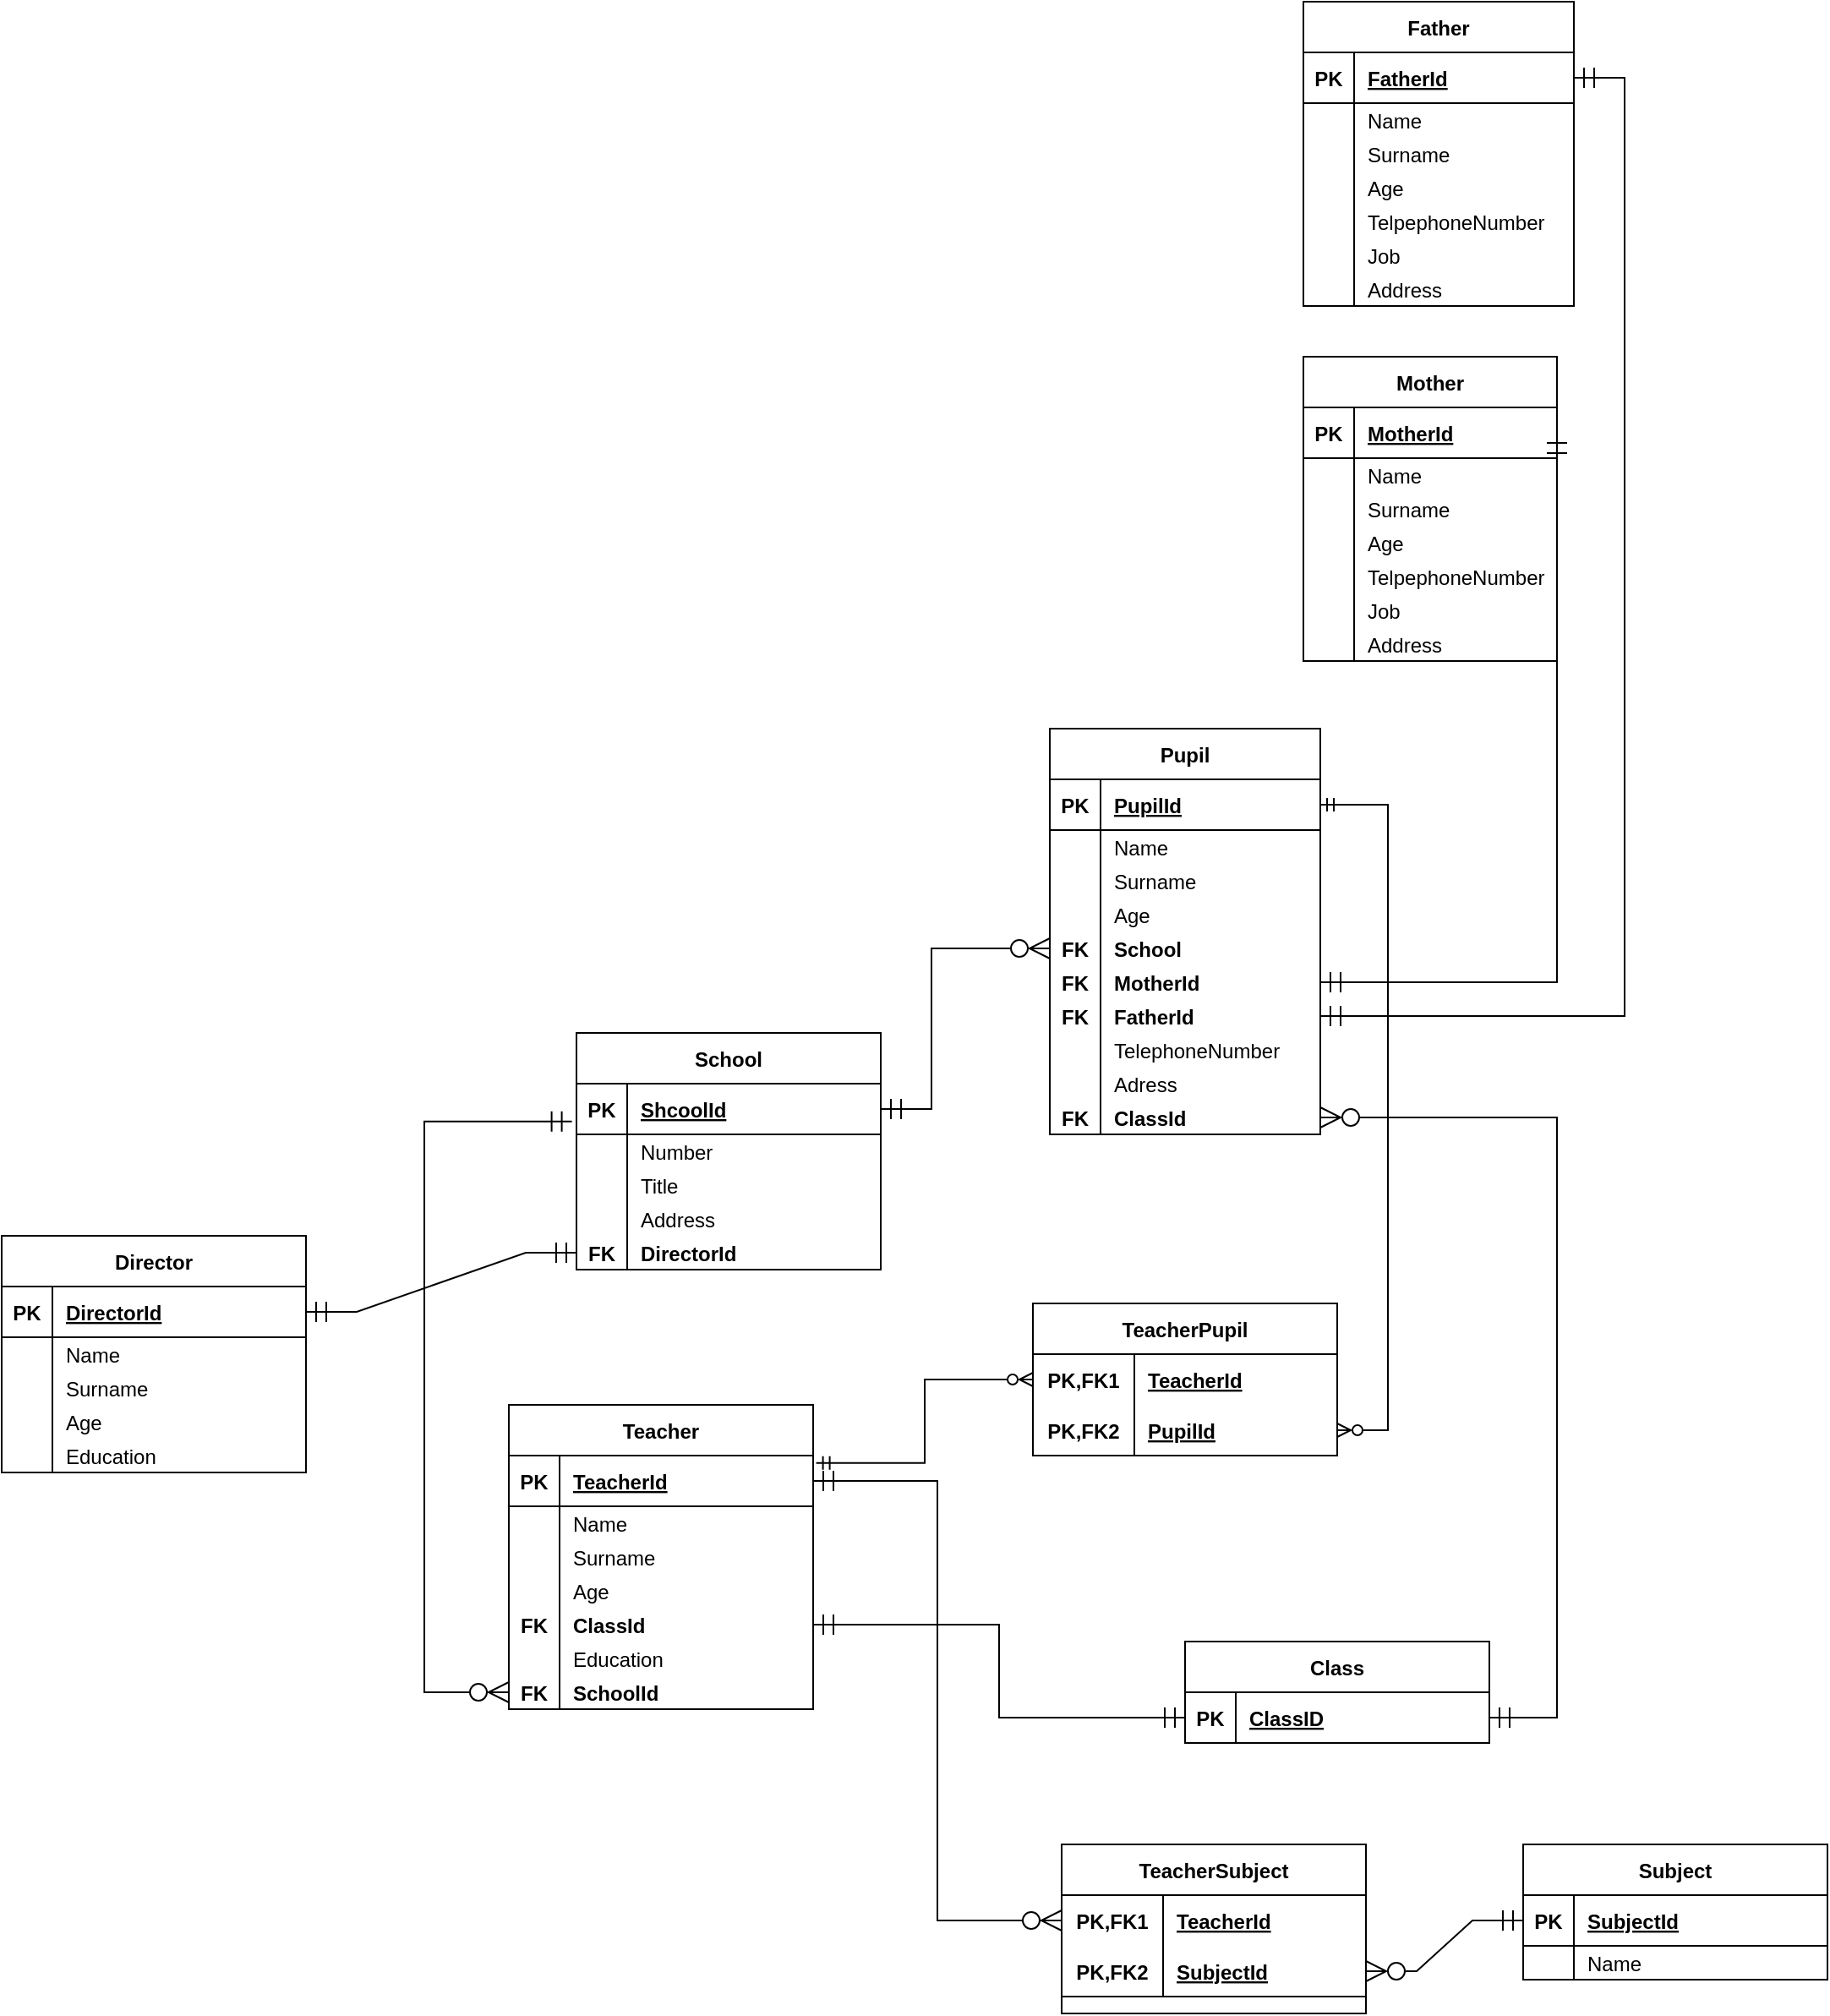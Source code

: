 <mxfile version="20.5.3" type="device"><diagram id="j9S_mNFwmxXdRaaOElaZ" name="Страница 1"><mxGraphModel dx="782" dy="1597" grid="1" gridSize="10" guides="1" tooltips="1" connect="1" arrows="1" fold="1" page="1" pageScale="1" pageWidth="827" pageHeight="1169" math="0" shadow="0"><root><mxCell id="0"/><mxCell id="1" parent="0"/><mxCell id="KvvVTcwk5BcUgirl2KTP-1" value="School" style="shape=table;startSize=30;container=1;collapsible=1;childLayout=tableLayout;fixedRows=1;rowLines=0;fontStyle=1;align=center;resizeLast=1;" parent="1" vertex="1"><mxGeometry x="360" y="160" width="180" height="140" as="geometry"><mxRectangle x="290" y="90" width="70" height="30" as="alternateBounds"/></mxGeometry></mxCell><mxCell id="KvvVTcwk5BcUgirl2KTP-2" value="" style="shape=tableRow;horizontal=0;startSize=0;swimlaneHead=0;swimlaneBody=0;fillColor=none;collapsible=0;dropTarget=0;points=[[0,0.5],[1,0.5]];portConstraint=eastwest;top=0;left=0;right=0;bottom=1;" parent="KvvVTcwk5BcUgirl2KTP-1" vertex="1"><mxGeometry y="30" width="180" height="30" as="geometry"/></mxCell><mxCell id="KvvVTcwk5BcUgirl2KTP-3" value="PK" style="shape=partialRectangle;connectable=0;fillColor=none;top=0;left=0;bottom=0;right=0;fontStyle=1;overflow=hidden;" parent="KvvVTcwk5BcUgirl2KTP-2" vertex="1"><mxGeometry width="30" height="30" as="geometry"><mxRectangle width="30" height="30" as="alternateBounds"/></mxGeometry></mxCell><mxCell id="KvvVTcwk5BcUgirl2KTP-4" value="ShcoolId" style="shape=partialRectangle;connectable=0;fillColor=none;top=0;left=0;bottom=0;right=0;align=left;spacingLeft=6;fontStyle=5;overflow=hidden;" parent="KvvVTcwk5BcUgirl2KTP-2" vertex="1"><mxGeometry x="30" width="150" height="30" as="geometry"><mxRectangle width="150" height="30" as="alternateBounds"/></mxGeometry></mxCell><mxCell id="KvvVTcwk5BcUgirl2KTP-5" value="" style="shape=tableRow;horizontal=0;startSize=0;swimlaneHead=0;swimlaneBody=0;fillColor=none;collapsible=0;dropTarget=0;points=[[0,0.5],[1,0.5]];portConstraint=eastwest;top=0;left=0;right=0;bottom=0;" parent="KvvVTcwk5BcUgirl2KTP-1" vertex="1"><mxGeometry y="60" width="180" height="20" as="geometry"/></mxCell><mxCell id="KvvVTcwk5BcUgirl2KTP-6" value="" style="shape=partialRectangle;connectable=0;fillColor=none;top=0;left=0;bottom=0;right=0;editable=1;overflow=hidden;" parent="KvvVTcwk5BcUgirl2KTP-5" vertex="1"><mxGeometry width="30" height="20" as="geometry"><mxRectangle width="30" height="20" as="alternateBounds"/></mxGeometry></mxCell><mxCell id="KvvVTcwk5BcUgirl2KTP-7" value="Number" style="shape=partialRectangle;connectable=0;fillColor=none;top=0;left=0;bottom=0;right=0;align=left;spacingLeft=6;overflow=hidden;" parent="KvvVTcwk5BcUgirl2KTP-5" vertex="1"><mxGeometry x="30" width="150" height="20" as="geometry"><mxRectangle width="150" height="20" as="alternateBounds"/></mxGeometry></mxCell><mxCell id="KvvVTcwk5BcUgirl2KTP-11" value="" style="shape=tableRow;horizontal=0;startSize=0;swimlaneHead=0;swimlaneBody=0;fillColor=none;collapsible=0;dropTarget=0;points=[[0,0.5],[1,0.5]];portConstraint=eastwest;top=0;left=0;right=0;bottom=0;" parent="KvvVTcwk5BcUgirl2KTP-1" vertex="1"><mxGeometry y="80" width="180" height="20" as="geometry"/></mxCell><mxCell id="KvvVTcwk5BcUgirl2KTP-12" value="" style="shape=partialRectangle;connectable=0;fillColor=none;top=0;left=0;bottom=0;right=0;editable=1;overflow=hidden;" parent="KvvVTcwk5BcUgirl2KTP-11" vertex="1"><mxGeometry width="30" height="20" as="geometry"><mxRectangle width="30" height="20" as="alternateBounds"/></mxGeometry></mxCell><mxCell id="KvvVTcwk5BcUgirl2KTP-13" value="Title" style="shape=partialRectangle;connectable=0;fillColor=none;top=0;left=0;bottom=0;right=0;align=left;spacingLeft=6;overflow=hidden;" parent="KvvVTcwk5BcUgirl2KTP-11" vertex="1"><mxGeometry x="30" width="150" height="20" as="geometry"><mxRectangle width="150" height="20" as="alternateBounds"/></mxGeometry></mxCell><mxCell id="KvvVTcwk5BcUgirl2KTP-375" value="" style="shape=tableRow;horizontal=0;startSize=0;swimlaneHead=0;swimlaneBody=0;fillColor=none;collapsible=0;dropTarget=0;points=[[0,0.5],[1,0.5]];portConstraint=eastwest;top=0;left=0;right=0;bottom=0;" parent="KvvVTcwk5BcUgirl2KTP-1" vertex="1"><mxGeometry y="100" width="180" height="20" as="geometry"/></mxCell><mxCell id="KvvVTcwk5BcUgirl2KTP-376" value="" style="shape=partialRectangle;connectable=0;fillColor=none;top=0;left=0;bottom=0;right=0;editable=1;overflow=hidden;" parent="KvvVTcwk5BcUgirl2KTP-375" vertex="1"><mxGeometry width="30" height="20" as="geometry"><mxRectangle width="30" height="20" as="alternateBounds"/></mxGeometry></mxCell><mxCell id="KvvVTcwk5BcUgirl2KTP-377" value="Address" style="shape=partialRectangle;connectable=0;fillColor=none;top=0;left=0;bottom=0;right=0;align=left;spacingLeft=6;overflow=hidden;" parent="KvvVTcwk5BcUgirl2KTP-375" vertex="1"><mxGeometry x="30" width="150" height="20" as="geometry"><mxRectangle width="150" height="20" as="alternateBounds"/></mxGeometry></mxCell><mxCell id="MP78VQ9GJaXOwIYSSAuu-1" value="" style="shape=tableRow;horizontal=0;startSize=0;swimlaneHead=0;swimlaneBody=0;fillColor=none;collapsible=0;dropTarget=0;points=[[0,0.5],[1,0.5]];portConstraint=eastwest;top=0;left=0;right=0;bottom=0;" vertex="1" parent="KvvVTcwk5BcUgirl2KTP-1"><mxGeometry y="120" width="180" height="20" as="geometry"/></mxCell><mxCell id="MP78VQ9GJaXOwIYSSAuu-2" value="FK" style="shape=partialRectangle;connectable=0;fillColor=none;top=0;left=0;bottom=0;right=0;editable=1;overflow=hidden;fontStyle=1" vertex="1" parent="MP78VQ9GJaXOwIYSSAuu-1"><mxGeometry width="30" height="20" as="geometry"><mxRectangle width="30" height="20" as="alternateBounds"/></mxGeometry></mxCell><mxCell id="MP78VQ9GJaXOwIYSSAuu-3" value="DirectorId" style="shape=partialRectangle;connectable=0;fillColor=none;top=0;left=0;bottom=0;right=0;align=left;spacingLeft=6;overflow=hidden;fontStyle=1" vertex="1" parent="MP78VQ9GJaXOwIYSSAuu-1"><mxGeometry x="30" width="150" height="20" as="geometry"><mxRectangle width="150" height="20" as="alternateBounds"/></mxGeometry></mxCell><mxCell id="KvvVTcwk5BcUgirl2KTP-42" value="Pupil" style="shape=table;startSize=30;container=1;collapsible=1;childLayout=tableLayout;fixedRows=1;rowLines=0;fontStyle=1;align=center;resizeLast=1;" parent="1" vertex="1"><mxGeometry x="640" y="-20" width="160" height="240" as="geometry"/></mxCell><mxCell id="KvvVTcwk5BcUgirl2KTP-43" value="" style="shape=tableRow;horizontal=0;startSize=0;swimlaneHead=0;swimlaneBody=0;fillColor=none;collapsible=0;dropTarget=0;points=[[0,0.5],[1,0.5]];portConstraint=eastwest;top=0;left=0;right=0;bottom=1;" parent="KvvVTcwk5BcUgirl2KTP-42" vertex="1"><mxGeometry y="30" width="160" height="30" as="geometry"/></mxCell><mxCell id="KvvVTcwk5BcUgirl2KTP-44" value="PK" style="shape=partialRectangle;connectable=0;fillColor=none;top=0;left=0;bottom=0;right=0;fontStyle=1;overflow=hidden;" parent="KvvVTcwk5BcUgirl2KTP-43" vertex="1"><mxGeometry width="30" height="30" as="geometry"><mxRectangle width="30" height="30" as="alternateBounds"/></mxGeometry></mxCell><mxCell id="KvvVTcwk5BcUgirl2KTP-45" value="PupilId" style="shape=partialRectangle;connectable=0;fillColor=none;top=0;left=0;bottom=0;right=0;align=left;spacingLeft=6;fontStyle=5;overflow=hidden;" parent="KvvVTcwk5BcUgirl2KTP-43" vertex="1"><mxGeometry x="30" width="130" height="30" as="geometry"><mxRectangle width="130" height="30" as="alternateBounds"/></mxGeometry></mxCell><mxCell id="KvvVTcwk5BcUgirl2KTP-46" value="" style="shape=tableRow;horizontal=0;startSize=0;swimlaneHead=0;swimlaneBody=0;fillColor=none;collapsible=0;dropTarget=0;points=[[0,0.5],[1,0.5]];portConstraint=eastwest;top=0;left=0;right=0;bottom=0;" parent="KvvVTcwk5BcUgirl2KTP-42" vertex="1"><mxGeometry y="60" width="160" height="20" as="geometry"/></mxCell><mxCell id="KvvVTcwk5BcUgirl2KTP-47" value="" style="shape=partialRectangle;connectable=0;fillColor=none;top=0;left=0;bottom=0;right=0;editable=1;overflow=hidden;" parent="KvvVTcwk5BcUgirl2KTP-46" vertex="1"><mxGeometry width="30" height="20" as="geometry"><mxRectangle width="30" height="20" as="alternateBounds"/></mxGeometry></mxCell><mxCell id="KvvVTcwk5BcUgirl2KTP-48" value="Name" style="shape=partialRectangle;connectable=0;fillColor=none;top=0;left=0;bottom=0;right=0;align=left;spacingLeft=6;overflow=hidden;" parent="KvvVTcwk5BcUgirl2KTP-46" vertex="1"><mxGeometry x="30" width="130" height="20" as="geometry"><mxRectangle width="130" height="20" as="alternateBounds"/></mxGeometry></mxCell><mxCell id="KvvVTcwk5BcUgirl2KTP-49" value="" style="shape=tableRow;horizontal=0;startSize=0;swimlaneHead=0;swimlaneBody=0;fillColor=none;collapsible=0;dropTarget=0;points=[[0,0.5],[1,0.5]];portConstraint=eastwest;top=0;left=0;right=0;bottom=0;" parent="KvvVTcwk5BcUgirl2KTP-42" vertex="1"><mxGeometry y="80" width="160" height="20" as="geometry"/></mxCell><mxCell id="KvvVTcwk5BcUgirl2KTP-50" value="" style="shape=partialRectangle;connectable=0;fillColor=none;top=0;left=0;bottom=0;right=0;editable=1;overflow=hidden;" parent="KvvVTcwk5BcUgirl2KTP-49" vertex="1"><mxGeometry width="30" height="20" as="geometry"><mxRectangle width="30" height="20" as="alternateBounds"/></mxGeometry></mxCell><mxCell id="KvvVTcwk5BcUgirl2KTP-51" value="Surname" style="shape=partialRectangle;connectable=0;fillColor=none;top=0;left=0;bottom=0;right=0;align=left;spacingLeft=6;overflow=hidden;" parent="KvvVTcwk5BcUgirl2KTP-49" vertex="1"><mxGeometry x="30" width="130" height="20" as="geometry"><mxRectangle width="130" height="20" as="alternateBounds"/></mxGeometry></mxCell><mxCell id="KvvVTcwk5BcUgirl2KTP-52" value="" style="shape=tableRow;horizontal=0;startSize=0;swimlaneHead=0;swimlaneBody=0;fillColor=none;collapsible=0;dropTarget=0;points=[[0,0.5],[1,0.5]];portConstraint=eastwest;top=0;left=0;right=0;bottom=0;" parent="KvvVTcwk5BcUgirl2KTP-42" vertex="1"><mxGeometry y="100" width="160" height="20" as="geometry"/></mxCell><mxCell id="KvvVTcwk5BcUgirl2KTP-53" value="" style="shape=partialRectangle;connectable=0;fillColor=none;top=0;left=0;bottom=0;right=0;editable=1;overflow=hidden;" parent="KvvVTcwk5BcUgirl2KTP-52" vertex="1"><mxGeometry width="30" height="20" as="geometry"><mxRectangle width="30" height="20" as="alternateBounds"/></mxGeometry></mxCell><mxCell id="KvvVTcwk5BcUgirl2KTP-54" value="Age" style="shape=partialRectangle;connectable=0;fillColor=none;top=0;left=0;bottom=0;right=0;align=left;spacingLeft=6;overflow=hidden;" parent="KvvVTcwk5BcUgirl2KTP-52" vertex="1"><mxGeometry x="30" width="130" height="20" as="geometry"><mxRectangle width="130" height="20" as="alternateBounds"/></mxGeometry></mxCell><mxCell id="KvvVTcwk5BcUgirl2KTP-85" value="" style="shape=tableRow;horizontal=0;startSize=0;swimlaneHead=0;swimlaneBody=0;fillColor=none;collapsible=0;dropTarget=0;points=[[0,0.5],[1,0.5]];portConstraint=eastwest;top=0;left=0;right=0;bottom=0;" parent="KvvVTcwk5BcUgirl2KTP-42" vertex="1"><mxGeometry y="120" width="160" height="20" as="geometry"/></mxCell><mxCell id="KvvVTcwk5BcUgirl2KTP-86" value="FK" style="shape=partialRectangle;connectable=0;fillColor=none;top=0;left=0;bottom=0;right=0;editable=1;overflow=hidden;fontStyle=1" parent="KvvVTcwk5BcUgirl2KTP-85" vertex="1"><mxGeometry width="30" height="20" as="geometry"><mxRectangle width="30" height="20" as="alternateBounds"/></mxGeometry></mxCell><mxCell id="KvvVTcwk5BcUgirl2KTP-87" value="School" style="shape=partialRectangle;connectable=0;fillColor=none;top=0;left=0;bottom=0;right=0;align=left;spacingLeft=6;overflow=hidden;fontStyle=1" parent="KvvVTcwk5BcUgirl2KTP-85" vertex="1"><mxGeometry x="30" width="130" height="20" as="geometry"><mxRectangle width="130" height="20" as="alternateBounds"/></mxGeometry></mxCell><mxCell id="KvvVTcwk5BcUgirl2KTP-73" value="" style="shape=tableRow;horizontal=0;startSize=0;swimlaneHead=0;swimlaneBody=0;fillColor=none;collapsible=0;dropTarget=0;points=[[0,0.5],[1,0.5]];portConstraint=eastwest;top=0;left=0;right=0;bottom=0;" parent="KvvVTcwk5BcUgirl2KTP-42" vertex="1"><mxGeometry y="140" width="160" height="20" as="geometry"/></mxCell><mxCell id="KvvVTcwk5BcUgirl2KTP-74" value="FK" style="shape=partialRectangle;connectable=0;fillColor=none;top=0;left=0;bottom=0;right=0;editable=1;overflow=hidden;fontStyle=1" parent="KvvVTcwk5BcUgirl2KTP-73" vertex="1"><mxGeometry width="30" height="20" as="geometry"><mxRectangle width="30" height="20" as="alternateBounds"/></mxGeometry></mxCell><mxCell id="KvvVTcwk5BcUgirl2KTP-75" value="MotherId" style="shape=partialRectangle;connectable=0;fillColor=none;top=0;left=0;bottom=0;right=0;align=left;spacingLeft=6;overflow=hidden;fontStyle=1" parent="KvvVTcwk5BcUgirl2KTP-73" vertex="1"><mxGeometry x="30" width="130" height="20" as="geometry"><mxRectangle width="130" height="20" as="alternateBounds"/></mxGeometry></mxCell><mxCell id="KvvVTcwk5BcUgirl2KTP-76" value="" style="shape=tableRow;horizontal=0;startSize=0;swimlaneHead=0;swimlaneBody=0;fillColor=none;collapsible=0;dropTarget=0;points=[[0,0.5],[1,0.5]];portConstraint=eastwest;top=0;left=0;right=0;bottom=0;" parent="KvvVTcwk5BcUgirl2KTP-42" vertex="1"><mxGeometry y="160" width="160" height="20" as="geometry"/></mxCell><mxCell id="KvvVTcwk5BcUgirl2KTP-77" value="FK" style="shape=partialRectangle;connectable=0;fillColor=none;top=0;left=0;bottom=0;right=0;editable=1;overflow=hidden;fontStyle=1" parent="KvvVTcwk5BcUgirl2KTP-76" vertex="1"><mxGeometry width="30" height="20" as="geometry"><mxRectangle width="30" height="20" as="alternateBounds"/></mxGeometry></mxCell><mxCell id="KvvVTcwk5BcUgirl2KTP-78" value="FatherId" style="shape=partialRectangle;connectable=0;fillColor=none;top=0;left=0;bottom=0;right=0;align=left;spacingLeft=6;overflow=hidden;fontStyle=1" parent="KvvVTcwk5BcUgirl2KTP-76" vertex="1"><mxGeometry x="30" width="130" height="20" as="geometry"><mxRectangle width="130" height="20" as="alternateBounds"/></mxGeometry></mxCell><mxCell id="KvvVTcwk5BcUgirl2KTP-113" value="" style="shape=tableRow;horizontal=0;startSize=0;swimlaneHead=0;swimlaneBody=0;fillColor=none;collapsible=0;dropTarget=0;points=[[0,0.5],[1,0.5]];portConstraint=eastwest;top=0;left=0;right=0;bottom=0;" parent="KvvVTcwk5BcUgirl2KTP-42" vertex="1"><mxGeometry y="180" width="160" height="20" as="geometry"/></mxCell><mxCell id="KvvVTcwk5BcUgirl2KTP-114" value="" style="shape=partialRectangle;connectable=0;fillColor=none;top=0;left=0;bottom=0;right=0;editable=1;overflow=hidden;" parent="KvvVTcwk5BcUgirl2KTP-113" vertex="1"><mxGeometry width="30" height="20" as="geometry"><mxRectangle width="30" height="20" as="alternateBounds"/></mxGeometry></mxCell><mxCell id="KvvVTcwk5BcUgirl2KTP-115" value="TelephoneNumber" style="shape=partialRectangle;connectable=0;fillColor=none;top=0;left=0;bottom=0;right=0;align=left;spacingLeft=6;overflow=hidden;" parent="KvvVTcwk5BcUgirl2KTP-113" vertex="1"><mxGeometry x="30" width="130" height="20" as="geometry"><mxRectangle width="130" height="20" as="alternateBounds"/></mxGeometry></mxCell><mxCell id="KvvVTcwk5BcUgirl2KTP-116" value="" style="shape=tableRow;horizontal=0;startSize=0;swimlaneHead=0;swimlaneBody=0;fillColor=none;collapsible=0;dropTarget=0;points=[[0,0.5],[1,0.5]];portConstraint=eastwest;top=0;left=0;right=0;bottom=0;" parent="KvvVTcwk5BcUgirl2KTP-42" vertex="1"><mxGeometry y="200" width="160" height="20" as="geometry"/></mxCell><mxCell id="KvvVTcwk5BcUgirl2KTP-117" value="" style="shape=partialRectangle;connectable=0;fillColor=none;top=0;left=0;bottom=0;right=0;editable=1;overflow=hidden;" parent="KvvVTcwk5BcUgirl2KTP-116" vertex="1"><mxGeometry width="30" height="20" as="geometry"><mxRectangle width="30" height="20" as="alternateBounds"/></mxGeometry></mxCell><mxCell id="KvvVTcwk5BcUgirl2KTP-118" value="Adress" style="shape=partialRectangle;connectable=0;fillColor=none;top=0;left=0;bottom=0;right=0;align=left;spacingLeft=6;overflow=hidden;" parent="KvvVTcwk5BcUgirl2KTP-116" vertex="1"><mxGeometry x="30" width="130" height="20" as="geometry"><mxRectangle width="130" height="20" as="alternateBounds"/></mxGeometry></mxCell><mxCell id="sUqDfzzzRvUMabGocG88-1" value="" style="shape=tableRow;horizontal=0;startSize=0;swimlaneHead=0;swimlaneBody=0;fillColor=none;collapsible=0;dropTarget=0;points=[[0,0.5],[1,0.5]];portConstraint=eastwest;top=0;left=0;right=0;bottom=0;" parent="KvvVTcwk5BcUgirl2KTP-42" vertex="1"><mxGeometry y="220" width="160" height="20" as="geometry"/></mxCell><mxCell id="sUqDfzzzRvUMabGocG88-2" value="FK" style="shape=partialRectangle;connectable=0;fillColor=none;top=0;left=0;bottom=0;right=0;editable=1;overflow=hidden;fontStyle=1" parent="sUqDfzzzRvUMabGocG88-1" vertex="1"><mxGeometry width="30" height="20" as="geometry"><mxRectangle width="30" height="20" as="alternateBounds"/></mxGeometry></mxCell><mxCell id="sUqDfzzzRvUMabGocG88-3" value="ClassId" style="shape=partialRectangle;connectable=0;fillColor=none;top=0;left=0;bottom=0;right=0;align=left;spacingLeft=6;overflow=hidden;fontStyle=1" parent="sUqDfzzzRvUMabGocG88-1" vertex="1"><mxGeometry x="30" width="130" height="20" as="geometry"><mxRectangle width="130" height="20" as="alternateBounds"/></mxGeometry></mxCell><mxCell id="KvvVTcwk5BcUgirl2KTP-88" value="Mother" style="shape=table;startSize=30;container=1;collapsible=1;childLayout=tableLayout;fixedRows=1;rowLines=0;fontStyle=1;align=center;resizeLast=1;" parent="1" vertex="1"><mxGeometry x="790" y="-240" width="150" height="180" as="geometry"/></mxCell><mxCell id="KvvVTcwk5BcUgirl2KTP-89" value="" style="shape=tableRow;horizontal=0;startSize=0;swimlaneHead=0;swimlaneBody=0;fillColor=none;collapsible=0;dropTarget=0;points=[[0,0.5],[1,0.5]];portConstraint=eastwest;top=0;left=0;right=0;bottom=1;" parent="KvvVTcwk5BcUgirl2KTP-88" vertex="1"><mxGeometry y="30" width="150" height="30" as="geometry"/></mxCell><mxCell id="KvvVTcwk5BcUgirl2KTP-90" value="PK" style="shape=partialRectangle;connectable=0;fillColor=none;top=0;left=0;bottom=0;right=0;fontStyle=1;overflow=hidden;" parent="KvvVTcwk5BcUgirl2KTP-89" vertex="1"><mxGeometry width="30" height="30" as="geometry"><mxRectangle width="30" height="30" as="alternateBounds"/></mxGeometry></mxCell><mxCell id="KvvVTcwk5BcUgirl2KTP-91" value="MotherId" style="shape=partialRectangle;connectable=0;fillColor=none;top=0;left=0;bottom=0;right=0;align=left;spacingLeft=6;fontStyle=5;overflow=hidden;" parent="KvvVTcwk5BcUgirl2KTP-89" vertex="1"><mxGeometry x="30" width="120" height="30" as="geometry"><mxRectangle width="120" height="30" as="alternateBounds"/></mxGeometry></mxCell><mxCell id="KvvVTcwk5BcUgirl2KTP-92" value="" style="shape=tableRow;horizontal=0;startSize=0;swimlaneHead=0;swimlaneBody=0;fillColor=none;collapsible=0;dropTarget=0;points=[[0,0.5],[1,0.5]];portConstraint=eastwest;top=0;left=0;right=0;bottom=0;" parent="KvvVTcwk5BcUgirl2KTP-88" vertex="1"><mxGeometry y="60" width="150" height="20" as="geometry"/></mxCell><mxCell id="KvvVTcwk5BcUgirl2KTP-93" value="" style="shape=partialRectangle;connectable=0;fillColor=none;top=0;left=0;bottom=0;right=0;editable=1;overflow=hidden;" parent="KvvVTcwk5BcUgirl2KTP-92" vertex="1"><mxGeometry width="30" height="20" as="geometry"><mxRectangle width="30" height="20" as="alternateBounds"/></mxGeometry></mxCell><mxCell id="KvvVTcwk5BcUgirl2KTP-94" value="Name" style="shape=partialRectangle;connectable=0;fillColor=none;top=0;left=0;bottom=0;right=0;align=left;spacingLeft=6;overflow=hidden;" parent="KvvVTcwk5BcUgirl2KTP-92" vertex="1"><mxGeometry x="30" width="120" height="20" as="geometry"><mxRectangle width="120" height="20" as="alternateBounds"/></mxGeometry></mxCell><mxCell id="KvvVTcwk5BcUgirl2KTP-95" value="" style="shape=tableRow;horizontal=0;startSize=0;swimlaneHead=0;swimlaneBody=0;fillColor=none;collapsible=0;dropTarget=0;points=[[0,0.5],[1,0.5]];portConstraint=eastwest;top=0;left=0;right=0;bottom=0;" parent="KvvVTcwk5BcUgirl2KTP-88" vertex="1"><mxGeometry y="80" width="150" height="20" as="geometry"/></mxCell><mxCell id="KvvVTcwk5BcUgirl2KTP-96" value="" style="shape=partialRectangle;connectable=0;fillColor=none;top=0;left=0;bottom=0;right=0;editable=1;overflow=hidden;" parent="KvvVTcwk5BcUgirl2KTP-95" vertex="1"><mxGeometry width="30" height="20" as="geometry"><mxRectangle width="30" height="20" as="alternateBounds"/></mxGeometry></mxCell><mxCell id="KvvVTcwk5BcUgirl2KTP-97" value="Surname" style="shape=partialRectangle;connectable=0;fillColor=none;top=0;left=0;bottom=0;right=0;align=left;spacingLeft=6;overflow=hidden;" parent="KvvVTcwk5BcUgirl2KTP-95" vertex="1"><mxGeometry x="30" width="120" height="20" as="geometry"><mxRectangle width="120" height="20" as="alternateBounds"/></mxGeometry></mxCell><mxCell id="KvvVTcwk5BcUgirl2KTP-98" value="" style="shape=tableRow;horizontal=0;startSize=0;swimlaneHead=0;swimlaneBody=0;fillColor=none;collapsible=0;dropTarget=0;points=[[0,0.5],[1,0.5]];portConstraint=eastwest;top=0;left=0;right=0;bottom=0;" parent="KvvVTcwk5BcUgirl2KTP-88" vertex="1"><mxGeometry y="100" width="150" height="20" as="geometry"/></mxCell><mxCell id="KvvVTcwk5BcUgirl2KTP-99" value="" style="shape=partialRectangle;connectable=0;fillColor=none;top=0;left=0;bottom=0;right=0;editable=1;overflow=hidden;" parent="KvvVTcwk5BcUgirl2KTP-98" vertex="1"><mxGeometry width="30" height="20" as="geometry"><mxRectangle width="30" height="20" as="alternateBounds"/></mxGeometry></mxCell><mxCell id="KvvVTcwk5BcUgirl2KTP-100" value="Age" style="shape=partialRectangle;connectable=0;fillColor=none;top=0;left=0;bottom=0;right=0;align=left;spacingLeft=6;overflow=hidden;" parent="KvvVTcwk5BcUgirl2KTP-98" vertex="1"><mxGeometry x="30" width="120" height="20" as="geometry"><mxRectangle width="120" height="20" as="alternateBounds"/></mxGeometry></mxCell><mxCell id="KvvVTcwk5BcUgirl2KTP-101" value="" style="shape=tableRow;horizontal=0;startSize=0;swimlaneHead=0;swimlaneBody=0;fillColor=none;collapsible=0;dropTarget=0;points=[[0,0.5],[1,0.5]];portConstraint=eastwest;top=0;left=0;right=0;bottom=0;" parent="KvvVTcwk5BcUgirl2KTP-88" vertex="1"><mxGeometry y="120" width="150" height="20" as="geometry"/></mxCell><mxCell id="KvvVTcwk5BcUgirl2KTP-102" value="" style="shape=partialRectangle;connectable=0;fillColor=none;top=0;left=0;bottom=0;right=0;editable=1;overflow=hidden;" parent="KvvVTcwk5BcUgirl2KTP-101" vertex="1"><mxGeometry width="30" height="20" as="geometry"><mxRectangle width="30" height="20" as="alternateBounds"/></mxGeometry></mxCell><mxCell id="KvvVTcwk5BcUgirl2KTP-103" value="TelpephoneNumber" style="shape=partialRectangle;connectable=0;fillColor=none;top=0;left=0;bottom=0;right=0;align=left;spacingLeft=6;overflow=hidden;" parent="KvvVTcwk5BcUgirl2KTP-101" vertex="1"><mxGeometry x="30" width="120" height="20" as="geometry"><mxRectangle width="120" height="20" as="alternateBounds"/></mxGeometry></mxCell><mxCell id="KvvVTcwk5BcUgirl2KTP-104" value="" style="shape=tableRow;horizontal=0;startSize=0;swimlaneHead=0;swimlaneBody=0;fillColor=none;collapsible=0;dropTarget=0;points=[[0,0.5],[1,0.5]];portConstraint=eastwest;top=0;left=0;right=0;bottom=0;" parent="KvvVTcwk5BcUgirl2KTP-88" vertex="1"><mxGeometry y="140" width="150" height="20" as="geometry"/></mxCell><mxCell id="KvvVTcwk5BcUgirl2KTP-105" value="" style="shape=partialRectangle;connectable=0;fillColor=none;top=0;left=0;bottom=0;right=0;editable=1;overflow=hidden;" parent="KvvVTcwk5BcUgirl2KTP-104" vertex="1"><mxGeometry width="30" height="20" as="geometry"><mxRectangle width="30" height="20" as="alternateBounds"/></mxGeometry></mxCell><mxCell id="KvvVTcwk5BcUgirl2KTP-106" value="Job" style="shape=partialRectangle;connectable=0;fillColor=none;top=0;left=0;bottom=0;right=0;align=left;spacingLeft=6;overflow=hidden;" parent="KvvVTcwk5BcUgirl2KTP-104" vertex="1"><mxGeometry x="30" width="120" height="20" as="geometry"><mxRectangle width="120" height="20" as="alternateBounds"/></mxGeometry></mxCell><mxCell id="KvvVTcwk5BcUgirl2KTP-107" value="" style="shape=tableRow;horizontal=0;startSize=0;swimlaneHead=0;swimlaneBody=0;fillColor=none;collapsible=0;dropTarget=0;points=[[0,0.5],[1,0.5]];portConstraint=eastwest;top=0;left=0;right=0;bottom=0;" parent="KvvVTcwk5BcUgirl2KTP-88" vertex="1"><mxGeometry y="160" width="150" height="20" as="geometry"/></mxCell><mxCell id="KvvVTcwk5BcUgirl2KTP-108" value="" style="shape=partialRectangle;connectable=0;fillColor=none;top=0;left=0;bottom=0;right=0;editable=1;overflow=hidden;" parent="KvvVTcwk5BcUgirl2KTP-107" vertex="1"><mxGeometry width="30" height="20" as="geometry"><mxRectangle width="30" height="20" as="alternateBounds"/></mxGeometry></mxCell><mxCell id="KvvVTcwk5BcUgirl2KTP-109" value="Address" style="shape=partialRectangle;connectable=0;fillColor=none;top=0;left=0;bottom=0;right=0;align=left;spacingLeft=6;overflow=hidden;" parent="KvvVTcwk5BcUgirl2KTP-107" vertex="1"><mxGeometry x="30" width="120" height="20" as="geometry"><mxRectangle width="120" height="20" as="alternateBounds"/></mxGeometry></mxCell><mxCell id="KvvVTcwk5BcUgirl2KTP-119" value="Father" style="shape=table;startSize=30;container=1;collapsible=1;childLayout=tableLayout;fixedRows=1;rowLines=0;fontStyle=1;align=center;resizeLast=1;" parent="1" vertex="1"><mxGeometry x="790" y="-450" width="160" height="180" as="geometry"/></mxCell><mxCell id="KvvVTcwk5BcUgirl2KTP-120" value="" style="shape=tableRow;horizontal=0;startSize=0;swimlaneHead=0;swimlaneBody=0;fillColor=none;collapsible=0;dropTarget=0;points=[[0,0.5],[1,0.5]];portConstraint=eastwest;top=0;left=0;right=0;bottom=1;" parent="KvvVTcwk5BcUgirl2KTP-119" vertex="1"><mxGeometry y="30" width="160" height="30" as="geometry"/></mxCell><mxCell id="KvvVTcwk5BcUgirl2KTP-121" value="PK" style="shape=partialRectangle;connectable=0;fillColor=none;top=0;left=0;bottom=0;right=0;fontStyle=1;overflow=hidden;" parent="KvvVTcwk5BcUgirl2KTP-120" vertex="1"><mxGeometry width="30" height="30" as="geometry"><mxRectangle width="30" height="30" as="alternateBounds"/></mxGeometry></mxCell><mxCell id="KvvVTcwk5BcUgirl2KTP-122" value="FatherId" style="shape=partialRectangle;connectable=0;fillColor=none;top=0;left=0;bottom=0;right=0;align=left;spacingLeft=6;fontStyle=5;overflow=hidden;" parent="KvvVTcwk5BcUgirl2KTP-120" vertex="1"><mxGeometry x="30" width="130" height="30" as="geometry"><mxRectangle width="130" height="30" as="alternateBounds"/></mxGeometry></mxCell><mxCell id="KvvVTcwk5BcUgirl2KTP-123" value="" style="shape=tableRow;horizontal=0;startSize=0;swimlaneHead=0;swimlaneBody=0;fillColor=none;collapsible=0;dropTarget=0;points=[[0,0.5],[1,0.5]];portConstraint=eastwest;top=0;left=0;right=0;bottom=0;" parent="KvvVTcwk5BcUgirl2KTP-119" vertex="1"><mxGeometry y="60" width="160" height="20" as="geometry"/></mxCell><mxCell id="KvvVTcwk5BcUgirl2KTP-124" value="" style="shape=partialRectangle;connectable=0;fillColor=none;top=0;left=0;bottom=0;right=0;editable=1;overflow=hidden;" parent="KvvVTcwk5BcUgirl2KTP-123" vertex="1"><mxGeometry width="30" height="20" as="geometry"><mxRectangle width="30" height="20" as="alternateBounds"/></mxGeometry></mxCell><mxCell id="KvvVTcwk5BcUgirl2KTP-125" value="Name" style="shape=partialRectangle;connectable=0;fillColor=none;top=0;left=0;bottom=0;right=0;align=left;spacingLeft=6;overflow=hidden;" parent="KvvVTcwk5BcUgirl2KTP-123" vertex="1"><mxGeometry x="30" width="130" height="20" as="geometry"><mxRectangle width="130" height="20" as="alternateBounds"/></mxGeometry></mxCell><mxCell id="KvvVTcwk5BcUgirl2KTP-126" value="" style="shape=tableRow;horizontal=0;startSize=0;swimlaneHead=0;swimlaneBody=0;fillColor=none;collapsible=0;dropTarget=0;points=[[0,0.5],[1,0.5]];portConstraint=eastwest;top=0;left=0;right=0;bottom=0;" parent="KvvVTcwk5BcUgirl2KTP-119" vertex="1"><mxGeometry y="80" width="160" height="20" as="geometry"/></mxCell><mxCell id="KvvVTcwk5BcUgirl2KTP-127" value="" style="shape=partialRectangle;connectable=0;fillColor=none;top=0;left=0;bottom=0;right=0;editable=1;overflow=hidden;" parent="KvvVTcwk5BcUgirl2KTP-126" vertex="1"><mxGeometry width="30" height="20" as="geometry"><mxRectangle width="30" height="20" as="alternateBounds"/></mxGeometry></mxCell><mxCell id="KvvVTcwk5BcUgirl2KTP-128" value="Surname" style="shape=partialRectangle;connectable=0;fillColor=none;top=0;left=0;bottom=0;right=0;align=left;spacingLeft=6;overflow=hidden;" parent="KvvVTcwk5BcUgirl2KTP-126" vertex="1"><mxGeometry x="30" width="130" height="20" as="geometry"><mxRectangle width="130" height="20" as="alternateBounds"/></mxGeometry></mxCell><mxCell id="KvvVTcwk5BcUgirl2KTP-129" value="" style="shape=tableRow;horizontal=0;startSize=0;swimlaneHead=0;swimlaneBody=0;fillColor=none;collapsible=0;dropTarget=0;points=[[0,0.5],[1,0.5]];portConstraint=eastwest;top=0;left=0;right=0;bottom=0;" parent="KvvVTcwk5BcUgirl2KTP-119" vertex="1"><mxGeometry y="100" width="160" height="20" as="geometry"/></mxCell><mxCell id="KvvVTcwk5BcUgirl2KTP-130" value="" style="shape=partialRectangle;connectable=0;fillColor=none;top=0;left=0;bottom=0;right=0;editable=1;overflow=hidden;" parent="KvvVTcwk5BcUgirl2KTP-129" vertex="1"><mxGeometry width="30" height="20" as="geometry"><mxRectangle width="30" height="20" as="alternateBounds"/></mxGeometry></mxCell><mxCell id="KvvVTcwk5BcUgirl2KTP-131" value="Age" style="shape=partialRectangle;connectable=0;fillColor=none;top=0;left=0;bottom=0;right=0;align=left;spacingLeft=6;overflow=hidden;" parent="KvvVTcwk5BcUgirl2KTP-129" vertex="1"><mxGeometry x="30" width="130" height="20" as="geometry"><mxRectangle width="130" height="20" as="alternateBounds"/></mxGeometry></mxCell><mxCell id="KvvVTcwk5BcUgirl2KTP-132" value="" style="shape=tableRow;horizontal=0;startSize=0;swimlaneHead=0;swimlaneBody=0;fillColor=none;collapsible=0;dropTarget=0;points=[[0,0.5],[1,0.5]];portConstraint=eastwest;top=0;left=0;right=0;bottom=0;" parent="KvvVTcwk5BcUgirl2KTP-119" vertex="1"><mxGeometry y="120" width="160" height="20" as="geometry"/></mxCell><mxCell id="KvvVTcwk5BcUgirl2KTP-133" value="" style="shape=partialRectangle;connectable=0;fillColor=none;top=0;left=0;bottom=0;right=0;editable=1;overflow=hidden;" parent="KvvVTcwk5BcUgirl2KTP-132" vertex="1"><mxGeometry width="30" height="20" as="geometry"><mxRectangle width="30" height="20" as="alternateBounds"/></mxGeometry></mxCell><mxCell id="KvvVTcwk5BcUgirl2KTP-134" value="TelpephoneNumber" style="shape=partialRectangle;connectable=0;fillColor=none;top=0;left=0;bottom=0;right=0;align=left;spacingLeft=6;overflow=hidden;" parent="KvvVTcwk5BcUgirl2KTP-132" vertex="1"><mxGeometry x="30" width="130" height="20" as="geometry"><mxRectangle width="130" height="20" as="alternateBounds"/></mxGeometry></mxCell><mxCell id="KvvVTcwk5BcUgirl2KTP-135" value="" style="shape=tableRow;horizontal=0;startSize=0;swimlaneHead=0;swimlaneBody=0;fillColor=none;collapsible=0;dropTarget=0;points=[[0,0.5],[1,0.5]];portConstraint=eastwest;top=0;left=0;right=0;bottom=0;" parent="KvvVTcwk5BcUgirl2KTP-119" vertex="1"><mxGeometry y="140" width="160" height="20" as="geometry"/></mxCell><mxCell id="KvvVTcwk5BcUgirl2KTP-136" value="" style="shape=partialRectangle;connectable=0;fillColor=none;top=0;left=0;bottom=0;right=0;editable=1;overflow=hidden;" parent="KvvVTcwk5BcUgirl2KTP-135" vertex="1"><mxGeometry width="30" height="20" as="geometry"><mxRectangle width="30" height="20" as="alternateBounds"/></mxGeometry></mxCell><mxCell id="KvvVTcwk5BcUgirl2KTP-137" value="Job" style="shape=partialRectangle;connectable=0;fillColor=none;top=0;left=0;bottom=0;right=0;align=left;spacingLeft=6;overflow=hidden;" parent="KvvVTcwk5BcUgirl2KTP-135" vertex="1"><mxGeometry x="30" width="130" height="20" as="geometry"><mxRectangle width="130" height="20" as="alternateBounds"/></mxGeometry></mxCell><mxCell id="KvvVTcwk5BcUgirl2KTP-138" value="" style="shape=tableRow;horizontal=0;startSize=0;swimlaneHead=0;swimlaneBody=0;fillColor=none;collapsible=0;dropTarget=0;points=[[0,0.5],[1,0.5]];portConstraint=eastwest;top=0;left=0;right=0;bottom=0;" parent="KvvVTcwk5BcUgirl2KTP-119" vertex="1"><mxGeometry y="160" width="160" height="20" as="geometry"/></mxCell><mxCell id="KvvVTcwk5BcUgirl2KTP-139" value="" style="shape=partialRectangle;connectable=0;fillColor=none;top=0;left=0;bottom=0;right=0;editable=1;overflow=hidden;" parent="KvvVTcwk5BcUgirl2KTP-138" vertex="1"><mxGeometry width="30" height="20" as="geometry"><mxRectangle width="30" height="20" as="alternateBounds"/></mxGeometry></mxCell><mxCell id="KvvVTcwk5BcUgirl2KTP-140" value="Address" style="shape=partialRectangle;connectable=0;fillColor=none;top=0;left=0;bottom=0;right=0;align=left;spacingLeft=6;overflow=hidden;" parent="KvvVTcwk5BcUgirl2KTP-138" vertex="1"><mxGeometry x="30" width="130" height="20" as="geometry"><mxRectangle width="130" height="20" as="alternateBounds"/></mxGeometry></mxCell><mxCell id="KvvVTcwk5BcUgirl2KTP-175" value="Director" style="shape=table;startSize=30;container=1;collapsible=1;childLayout=tableLayout;fixedRows=1;rowLines=0;fontStyle=1;align=center;resizeLast=1;" parent="1" vertex="1"><mxGeometry x="20" y="280" width="180" height="140" as="geometry"><mxRectangle x="290" y="90" width="70" height="30" as="alternateBounds"/></mxGeometry></mxCell><mxCell id="KvvVTcwk5BcUgirl2KTP-176" value="" style="shape=tableRow;horizontal=0;startSize=0;swimlaneHead=0;swimlaneBody=0;fillColor=none;collapsible=0;dropTarget=0;points=[[0,0.5],[1,0.5]];portConstraint=eastwest;top=0;left=0;right=0;bottom=1;" parent="KvvVTcwk5BcUgirl2KTP-175" vertex="1"><mxGeometry y="30" width="180" height="30" as="geometry"/></mxCell><mxCell id="KvvVTcwk5BcUgirl2KTP-177" value="PK" style="shape=partialRectangle;connectable=0;fillColor=none;top=0;left=0;bottom=0;right=0;fontStyle=1;overflow=hidden;" parent="KvvVTcwk5BcUgirl2KTP-176" vertex="1"><mxGeometry width="30" height="30" as="geometry"><mxRectangle width="30" height="30" as="alternateBounds"/></mxGeometry></mxCell><mxCell id="KvvVTcwk5BcUgirl2KTP-178" value="DirectorId" style="shape=partialRectangle;connectable=0;fillColor=none;top=0;left=0;bottom=0;right=0;align=left;spacingLeft=6;fontStyle=5;overflow=hidden;" parent="KvvVTcwk5BcUgirl2KTP-176" vertex="1"><mxGeometry x="30" width="150" height="30" as="geometry"><mxRectangle width="150" height="30" as="alternateBounds"/></mxGeometry></mxCell><mxCell id="KvvVTcwk5BcUgirl2KTP-179" value="" style="shape=tableRow;horizontal=0;startSize=0;swimlaneHead=0;swimlaneBody=0;fillColor=none;collapsible=0;dropTarget=0;points=[[0,0.5],[1,0.5]];portConstraint=eastwest;top=0;left=0;right=0;bottom=0;" parent="KvvVTcwk5BcUgirl2KTP-175" vertex="1"><mxGeometry y="60" width="180" height="20" as="geometry"/></mxCell><mxCell id="KvvVTcwk5BcUgirl2KTP-180" value="" style="shape=partialRectangle;connectable=0;fillColor=none;top=0;left=0;bottom=0;right=0;editable=1;overflow=hidden;" parent="KvvVTcwk5BcUgirl2KTP-179" vertex="1"><mxGeometry width="30" height="20" as="geometry"><mxRectangle width="30" height="20" as="alternateBounds"/></mxGeometry></mxCell><mxCell id="KvvVTcwk5BcUgirl2KTP-181" value="Name" style="shape=partialRectangle;connectable=0;fillColor=none;top=0;left=0;bottom=0;right=0;align=left;spacingLeft=6;overflow=hidden;" parent="KvvVTcwk5BcUgirl2KTP-179" vertex="1"><mxGeometry x="30" width="150" height="20" as="geometry"><mxRectangle width="150" height="20" as="alternateBounds"/></mxGeometry></mxCell><mxCell id="KvvVTcwk5BcUgirl2KTP-182" value="" style="shape=tableRow;horizontal=0;startSize=0;swimlaneHead=0;swimlaneBody=0;fillColor=none;collapsible=0;dropTarget=0;points=[[0,0.5],[1,0.5]];portConstraint=eastwest;top=0;left=0;right=0;bottom=0;" parent="KvvVTcwk5BcUgirl2KTP-175" vertex="1"><mxGeometry y="80" width="180" height="20" as="geometry"/></mxCell><mxCell id="KvvVTcwk5BcUgirl2KTP-183" value="" style="shape=partialRectangle;connectable=0;fillColor=none;top=0;left=0;bottom=0;right=0;editable=1;overflow=hidden;" parent="KvvVTcwk5BcUgirl2KTP-182" vertex="1"><mxGeometry width="30" height="20" as="geometry"><mxRectangle width="30" height="20" as="alternateBounds"/></mxGeometry></mxCell><mxCell id="KvvVTcwk5BcUgirl2KTP-184" value="Surname" style="shape=partialRectangle;connectable=0;fillColor=none;top=0;left=0;bottom=0;right=0;align=left;spacingLeft=6;overflow=hidden;" parent="KvvVTcwk5BcUgirl2KTP-182" vertex="1"><mxGeometry x="30" width="150" height="20" as="geometry"><mxRectangle width="150" height="20" as="alternateBounds"/></mxGeometry></mxCell><mxCell id="KvvVTcwk5BcUgirl2KTP-185" value="" style="shape=tableRow;horizontal=0;startSize=0;swimlaneHead=0;swimlaneBody=0;fillColor=none;collapsible=0;dropTarget=0;points=[[0,0.5],[1,0.5]];portConstraint=eastwest;top=0;left=0;right=0;bottom=0;" parent="KvvVTcwk5BcUgirl2KTP-175" vertex="1"><mxGeometry y="100" width="180" height="20" as="geometry"/></mxCell><mxCell id="KvvVTcwk5BcUgirl2KTP-186" value="" style="shape=partialRectangle;connectable=0;fillColor=none;top=0;left=0;bottom=0;right=0;editable=1;overflow=hidden;" parent="KvvVTcwk5BcUgirl2KTP-185" vertex="1"><mxGeometry width="30" height="20" as="geometry"><mxRectangle width="30" height="20" as="alternateBounds"/></mxGeometry></mxCell><mxCell id="KvvVTcwk5BcUgirl2KTP-187" value="Age" style="shape=partialRectangle;connectable=0;fillColor=none;top=0;left=0;bottom=0;right=0;align=left;spacingLeft=6;overflow=hidden;" parent="KvvVTcwk5BcUgirl2KTP-185" vertex="1"><mxGeometry x="30" width="150" height="20" as="geometry"><mxRectangle width="150" height="20" as="alternateBounds"/></mxGeometry></mxCell><mxCell id="KvvVTcwk5BcUgirl2KTP-188" value="" style="shape=tableRow;horizontal=0;startSize=0;swimlaneHead=0;swimlaneBody=0;fillColor=none;collapsible=0;dropTarget=0;points=[[0,0.5],[1,0.5]];portConstraint=eastwest;top=0;left=0;right=0;bottom=0;" parent="KvvVTcwk5BcUgirl2KTP-175" vertex="1"><mxGeometry y="120" width="180" height="20" as="geometry"/></mxCell><mxCell id="KvvVTcwk5BcUgirl2KTP-189" value="" style="shape=partialRectangle;connectable=0;fillColor=none;top=0;left=0;bottom=0;right=0;editable=1;overflow=hidden;" parent="KvvVTcwk5BcUgirl2KTP-188" vertex="1"><mxGeometry width="30" height="20" as="geometry"><mxRectangle width="30" height="20" as="alternateBounds"/></mxGeometry></mxCell><mxCell id="KvvVTcwk5BcUgirl2KTP-190" value="Education" style="shape=partialRectangle;connectable=0;fillColor=none;top=0;left=0;bottom=0;right=0;align=left;spacingLeft=6;overflow=hidden;" parent="KvvVTcwk5BcUgirl2KTP-188" vertex="1"><mxGeometry x="30" width="150" height="20" as="geometry"><mxRectangle width="150" height="20" as="alternateBounds"/></mxGeometry></mxCell><mxCell id="KvvVTcwk5BcUgirl2KTP-223" value="Teacher" style="shape=table;startSize=30;container=1;collapsible=1;childLayout=tableLayout;fixedRows=1;rowLines=0;fontStyle=1;align=center;resizeLast=1;" parent="1" vertex="1"><mxGeometry x="320" y="380" width="180" height="180" as="geometry"><mxRectangle x="290" y="90" width="70" height="30" as="alternateBounds"/></mxGeometry></mxCell><mxCell id="KvvVTcwk5BcUgirl2KTP-224" value="" style="shape=tableRow;horizontal=0;startSize=0;swimlaneHead=0;swimlaneBody=0;fillColor=none;collapsible=0;dropTarget=0;points=[[0,0.5],[1,0.5]];portConstraint=eastwest;top=0;left=0;right=0;bottom=1;" parent="KvvVTcwk5BcUgirl2KTP-223" vertex="1"><mxGeometry y="30" width="180" height="30" as="geometry"/></mxCell><mxCell id="KvvVTcwk5BcUgirl2KTP-225" value="PK" style="shape=partialRectangle;connectable=0;fillColor=none;top=0;left=0;bottom=0;right=0;fontStyle=1;overflow=hidden;" parent="KvvVTcwk5BcUgirl2KTP-224" vertex="1"><mxGeometry width="30" height="30" as="geometry"><mxRectangle width="30" height="30" as="alternateBounds"/></mxGeometry></mxCell><mxCell id="KvvVTcwk5BcUgirl2KTP-226" value="TeacherId" style="shape=partialRectangle;connectable=0;fillColor=none;top=0;left=0;bottom=0;right=0;align=left;spacingLeft=6;fontStyle=5;overflow=hidden;" parent="KvvVTcwk5BcUgirl2KTP-224" vertex="1"><mxGeometry x="30" width="150" height="30" as="geometry"><mxRectangle width="150" height="30" as="alternateBounds"/></mxGeometry></mxCell><mxCell id="KvvVTcwk5BcUgirl2KTP-227" value="" style="shape=tableRow;horizontal=0;startSize=0;swimlaneHead=0;swimlaneBody=0;fillColor=none;collapsible=0;dropTarget=0;points=[[0,0.5],[1,0.5]];portConstraint=eastwest;top=0;left=0;right=0;bottom=0;" parent="KvvVTcwk5BcUgirl2KTP-223" vertex="1"><mxGeometry y="60" width="180" height="20" as="geometry"/></mxCell><mxCell id="KvvVTcwk5BcUgirl2KTP-228" value="" style="shape=partialRectangle;connectable=0;fillColor=none;top=0;left=0;bottom=0;right=0;editable=1;overflow=hidden;" parent="KvvVTcwk5BcUgirl2KTP-227" vertex="1"><mxGeometry width="30" height="20" as="geometry"><mxRectangle width="30" height="20" as="alternateBounds"/></mxGeometry></mxCell><mxCell id="KvvVTcwk5BcUgirl2KTP-229" value="Name" style="shape=partialRectangle;connectable=0;fillColor=none;top=0;left=0;bottom=0;right=0;align=left;spacingLeft=6;overflow=hidden;" parent="KvvVTcwk5BcUgirl2KTP-227" vertex="1"><mxGeometry x="30" width="150" height="20" as="geometry"><mxRectangle width="150" height="20" as="alternateBounds"/></mxGeometry></mxCell><mxCell id="KvvVTcwk5BcUgirl2KTP-230" value="" style="shape=tableRow;horizontal=0;startSize=0;swimlaneHead=0;swimlaneBody=0;fillColor=none;collapsible=0;dropTarget=0;points=[[0,0.5],[1,0.5]];portConstraint=eastwest;top=0;left=0;right=0;bottom=0;" parent="KvvVTcwk5BcUgirl2KTP-223" vertex="1"><mxGeometry y="80" width="180" height="20" as="geometry"/></mxCell><mxCell id="KvvVTcwk5BcUgirl2KTP-231" value="" style="shape=partialRectangle;connectable=0;fillColor=none;top=0;left=0;bottom=0;right=0;editable=1;overflow=hidden;" parent="KvvVTcwk5BcUgirl2KTP-230" vertex="1"><mxGeometry width="30" height="20" as="geometry"><mxRectangle width="30" height="20" as="alternateBounds"/></mxGeometry></mxCell><mxCell id="KvvVTcwk5BcUgirl2KTP-232" value="Surname" style="shape=partialRectangle;connectable=0;fillColor=none;top=0;left=0;bottom=0;right=0;align=left;spacingLeft=6;overflow=hidden;" parent="KvvVTcwk5BcUgirl2KTP-230" vertex="1"><mxGeometry x="30" width="150" height="20" as="geometry"><mxRectangle width="150" height="20" as="alternateBounds"/></mxGeometry></mxCell><mxCell id="KvvVTcwk5BcUgirl2KTP-233" value="" style="shape=tableRow;horizontal=0;startSize=0;swimlaneHead=0;swimlaneBody=0;fillColor=none;collapsible=0;dropTarget=0;points=[[0,0.5],[1,0.5]];portConstraint=eastwest;top=0;left=0;right=0;bottom=0;" parent="KvvVTcwk5BcUgirl2KTP-223" vertex="1"><mxGeometry y="100" width="180" height="20" as="geometry"/></mxCell><mxCell id="KvvVTcwk5BcUgirl2KTP-234" value="" style="shape=partialRectangle;connectable=0;fillColor=none;top=0;left=0;bottom=0;right=0;editable=1;overflow=hidden;" parent="KvvVTcwk5BcUgirl2KTP-233" vertex="1"><mxGeometry width="30" height="20" as="geometry"><mxRectangle width="30" height="20" as="alternateBounds"/></mxGeometry></mxCell><mxCell id="KvvVTcwk5BcUgirl2KTP-235" value="Age" style="shape=partialRectangle;connectable=0;fillColor=none;top=0;left=0;bottom=0;right=0;align=left;spacingLeft=6;overflow=hidden;" parent="KvvVTcwk5BcUgirl2KTP-233" vertex="1"><mxGeometry x="30" width="150" height="20" as="geometry"><mxRectangle width="150" height="20" as="alternateBounds"/></mxGeometry></mxCell><mxCell id="KvvVTcwk5BcUgirl2KTP-316" value="" style="shape=tableRow;horizontal=0;startSize=0;swimlaneHead=0;swimlaneBody=0;fillColor=none;collapsible=0;dropTarget=0;points=[[0,0.5],[1,0.5]];portConstraint=eastwest;top=0;left=0;right=0;bottom=0;" parent="KvvVTcwk5BcUgirl2KTP-223" vertex="1"><mxGeometry y="120" width="180" height="20" as="geometry"/></mxCell><mxCell id="KvvVTcwk5BcUgirl2KTP-317" value="FK" style="shape=partialRectangle;connectable=0;fillColor=none;top=0;left=0;bottom=0;right=0;editable=1;overflow=hidden;fontStyle=1" parent="KvvVTcwk5BcUgirl2KTP-316" vertex="1"><mxGeometry width="30" height="20" as="geometry"><mxRectangle width="30" height="20" as="alternateBounds"/></mxGeometry></mxCell><mxCell id="KvvVTcwk5BcUgirl2KTP-318" value="ClassId" style="shape=partialRectangle;connectable=0;fillColor=none;top=0;left=0;bottom=0;right=0;align=left;spacingLeft=6;overflow=hidden;fontStyle=1" parent="KvvVTcwk5BcUgirl2KTP-316" vertex="1"><mxGeometry x="30" width="150" height="20" as="geometry"><mxRectangle width="150" height="20" as="alternateBounds"/></mxGeometry></mxCell><mxCell id="KvvVTcwk5BcUgirl2KTP-239" value="" style="shape=tableRow;horizontal=0;startSize=0;swimlaneHead=0;swimlaneBody=0;fillColor=none;collapsible=0;dropTarget=0;points=[[0,0.5],[1,0.5]];portConstraint=eastwest;top=0;left=0;right=0;bottom=0;" parent="KvvVTcwk5BcUgirl2KTP-223" vertex="1"><mxGeometry y="140" width="180" height="20" as="geometry"/></mxCell><mxCell id="KvvVTcwk5BcUgirl2KTP-240" value="" style="shape=partialRectangle;connectable=0;fillColor=none;top=0;left=0;bottom=0;right=0;editable=1;overflow=hidden;" parent="KvvVTcwk5BcUgirl2KTP-239" vertex="1"><mxGeometry width="30" height="20" as="geometry"><mxRectangle width="30" height="20" as="alternateBounds"/></mxGeometry></mxCell><mxCell id="KvvVTcwk5BcUgirl2KTP-241" value="Education" style="shape=partialRectangle;connectable=0;fillColor=none;top=0;left=0;bottom=0;right=0;align=left;spacingLeft=6;overflow=hidden;" parent="KvvVTcwk5BcUgirl2KTP-239" vertex="1"><mxGeometry x="30" width="150" height="20" as="geometry"><mxRectangle width="150" height="20" as="alternateBounds"/></mxGeometry></mxCell><mxCell id="KvvVTcwk5BcUgirl2KTP-378" value="" style="shape=tableRow;horizontal=0;startSize=0;swimlaneHead=0;swimlaneBody=0;fillColor=none;collapsible=0;dropTarget=0;points=[[0,0.5],[1,0.5]];portConstraint=eastwest;top=0;left=0;right=0;bottom=0;" parent="KvvVTcwk5BcUgirl2KTP-223" vertex="1"><mxGeometry y="160" width="180" height="20" as="geometry"/></mxCell><mxCell id="KvvVTcwk5BcUgirl2KTP-379" value="FK" style="shape=partialRectangle;connectable=0;fillColor=none;top=0;left=0;bottom=0;right=0;editable=1;overflow=hidden;fontStyle=1" parent="KvvVTcwk5BcUgirl2KTP-378" vertex="1"><mxGeometry width="30" height="20" as="geometry"><mxRectangle width="30" height="20" as="alternateBounds"/></mxGeometry></mxCell><mxCell id="KvvVTcwk5BcUgirl2KTP-380" value="SchoolId" style="shape=partialRectangle;connectable=0;fillColor=none;top=0;left=0;bottom=0;right=0;align=left;spacingLeft=6;overflow=hidden;fontStyle=1" parent="KvvVTcwk5BcUgirl2KTP-378" vertex="1"><mxGeometry x="30" width="150" height="20" as="geometry"><mxRectangle width="150" height="20" as="alternateBounds"/></mxGeometry></mxCell><mxCell id="KvvVTcwk5BcUgirl2KTP-258" value="Subject" style="shape=table;startSize=30;container=1;collapsible=1;childLayout=tableLayout;fixedRows=1;rowLines=0;fontStyle=1;align=center;resizeLast=1;" parent="1" vertex="1"><mxGeometry x="920" y="640" width="180" height="80" as="geometry"><mxRectangle x="290" y="90" width="70" height="30" as="alternateBounds"/></mxGeometry></mxCell><mxCell id="KvvVTcwk5BcUgirl2KTP-259" value="" style="shape=tableRow;horizontal=0;startSize=0;swimlaneHead=0;swimlaneBody=0;fillColor=none;collapsible=0;dropTarget=0;points=[[0,0.5],[1,0.5]];portConstraint=eastwest;top=0;left=0;right=0;bottom=1;" parent="KvvVTcwk5BcUgirl2KTP-258" vertex="1"><mxGeometry y="30" width="180" height="30" as="geometry"/></mxCell><mxCell id="KvvVTcwk5BcUgirl2KTP-260" value="PK" style="shape=partialRectangle;connectable=0;fillColor=none;top=0;left=0;bottom=0;right=0;fontStyle=1;overflow=hidden;" parent="KvvVTcwk5BcUgirl2KTP-259" vertex="1"><mxGeometry width="30" height="30" as="geometry"><mxRectangle width="30" height="30" as="alternateBounds"/></mxGeometry></mxCell><mxCell id="KvvVTcwk5BcUgirl2KTP-261" value="SubjectId" style="shape=partialRectangle;connectable=0;fillColor=none;top=0;left=0;bottom=0;right=0;align=left;spacingLeft=6;fontStyle=5;overflow=hidden;" parent="KvvVTcwk5BcUgirl2KTP-259" vertex="1"><mxGeometry x="30" width="150" height="30" as="geometry"><mxRectangle width="150" height="30" as="alternateBounds"/></mxGeometry></mxCell><mxCell id="KvvVTcwk5BcUgirl2KTP-262" value="" style="shape=tableRow;horizontal=0;startSize=0;swimlaneHead=0;swimlaneBody=0;fillColor=none;collapsible=0;dropTarget=0;points=[[0,0.5],[1,0.5]];portConstraint=eastwest;top=0;left=0;right=0;bottom=0;" parent="KvvVTcwk5BcUgirl2KTP-258" vertex="1"><mxGeometry y="60" width="180" height="20" as="geometry"/></mxCell><mxCell id="KvvVTcwk5BcUgirl2KTP-263" value="" style="shape=partialRectangle;connectable=0;fillColor=none;top=0;left=0;bottom=0;right=0;editable=1;overflow=hidden;" parent="KvvVTcwk5BcUgirl2KTP-262" vertex="1"><mxGeometry width="30" height="20" as="geometry"><mxRectangle width="30" height="20" as="alternateBounds"/></mxGeometry></mxCell><mxCell id="KvvVTcwk5BcUgirl2KTP-264" value="Name" style="shape=partialRectangle;connectable=0;fillColor=none;top=0;left=0;bottom=0;right=0;align=left;spacingLeft=6;overflow=hidden;" parent="KvvVTcwk5BcUgirl2KTP-262" vertex="1"><mxGeometry x="30" width="150" height="20" as="geometry"><mxRectangle width="150" height="20" as="alternateBounds"/></mxGeometry></mxCell><mxCell id="KvvVTcwk5BcUgirl2KTP-280" value="" style="edgeStyle=elbowEdgeStyle;fontSize=12;html=1;endArrow=ERzeroToMany;startArrow=ERmandOne;rounded=0;exitX=-0.015;exitY=0.744;exitDx=0;exitDy=0;exitPerimeter=0;strokeWidth=1;endSize=10;startSize=10;entryX=0;entryY=0.5;entryDx=0;entryDy=0;" parent="1" source="KvvVTcwk5BcUgirl2KTP-2" target="KvvVTcwk5BcUgirl2KTP-378" edge="1"><mxGeometry width="100" height="100" relative="1" as="geometry"><mxPoint x="210" y="260" as="sourcePoint"/><mxPoint x="190" y="540" as="targetPoint"/><Array as="points"><mxPoint x="270" y="200"/><mxPoint x="290" y="310"/></Array></mxGeometry></mxCell><mxCell id="KvvVTcwk5BcUgirl2KTP-284" value="" style="edgeStyle=entityRelationEdgeStyle;fontSize=12;html=1;endArrow=ERmandOne;startArrow=ERmandOne;rounded=0;strokeWidth=1;startSize=10;endSize=10;entryX=0;entryY=0.5;entryDx=0;entryDy=0;exitX=1;exitY=0.5;exitDx=0;exitDy=0;" parent="1" source="KvvVTcwk5BcUgirl2KTP-176" target="MP78VQ9GJaXOwIYSSAuu-1" edge="1"><mxGeometry width="100" height="100" relative="1" as="geometry"><mxPoint x="200" y="410" as="sourcePoint"/><mxPoint x="300" y="310" as="targetPoint"/></mxGeometry></mxCell><mxCell id="KvvVTcwk5BcUgirl2KTP-286" value="" style="edgeStyle=elbowEdgeStyle;fontSize=12;html=1;endArrow=ERmandOne;startArrow=ERmandOne;rounded=0;strokeWidth=1;startSize=10;endSize=10;entryX=1;entryY=0.5;entryDx=0;entryDy=0;" parent="1" source="KvvVTcwk5BcUgirl2KTP-76" target="KvvVTcwk5BcUgirl2KTP-120" edge="1"><mxGeometry width="100" height="100" relative="1" as="geometry"><mxPoint x="340" y="20" as="sourcePoint"/><mxPoint x="990" y="-525" as="targetPoint"/><Array as="points"><mxPoint x="980" y="-530"/><mxPoint x="1040" y="-320"/><mxPoint x="200" y="-100"/><mxPoint x="560" y="130"/><mxPoint x="360" y="-40"/><mxPoint x="350" y="-120"/></Array></mxGeometry></mxCell><mxCell id="KvvVTcwk5BcUgirl2KTP-288" value="" style="edgeStyle=elbowEdgeStyle;fontSize=12;html=1;endArrow=ERmandOne;startArrow=ERmandOne;rounded=0;strokeWidth=1;startSize=10;endSize=10;entryX=1;entryY=0.5;entryDx=0;entryDy=0;exitX=1;exitY=0.5;exitDx=0;exitDy=0;" parent="1" source="KvvVTcwk5BcUgirl2KTP-73" target="KvvVTcwk5BcUgirl2KTP-89" edge="1"><mxGeometry width="100" height="100" relative="1" as="geometry"><mxPoint x="1210" y="85" as="sourcePoint"/><mxPoint x="1010" y="-320" as="targetPoint"/><Array as="points"><mxPoint x="940" y="-120"/><mxPoint x="960" y="-125"/></Array></mxGeometry></mxCell><mxCell id="KvvVTcwk5BcUgirl2KTP-289" value="TeacherSubject" style="shape=table;startSize=30;container=1;collapsible=1;childLayout=tableLayout;fixedRows=1;rowLines=0;fontStyle=1;align=center;resizeLast=1;" parent="1" vertex="1"><mxGeometry x="647" y="640" width="180" height="100" as="geometry"/></mxCell><mxCell id="KvvVTcwk5BcUgirl2KTP-290" value="" style="shape=tableRow;horizontal=0;startSize=0;swimlaneHead=0;swimlaneBody=0;fillColor=none;collapsible=0;dropTarget=0;points=[[0,0.5],[1,0.5]];portConstraint=eastwest;top=0;left=0;right=0;bottom=0;" parent="KvvVTcwk5BcUgirl2KTP-289" vertex="1"><mxGeometry y="30" width="180" height="30" as="geometry"/></mxCell><mxCell id="KvvVTcwk5BcUgirl2KTP-291" value="PK,FK1" style="shape=partialRectangle;connectable=0;fillColor=none;top=0;left=0;bottom=0;right=0;fontStyle=1;overflow=hidden;" parent="KvvVTcwk5BcUgirl2KTP-290" vertex="1"><mxGeometry width="60" height="30" as="geometry"><mxRectangle width="60" height="30" as="alternateBounds"/></mxGeometry></mxCell><mxCell id="KvvVTcwk5BcUgirl2KTP-292" value="TeacherId" style="shape=partialRectangle;connectable=0;fillColor=none;top=0;left=0;bottom=0;right=0;align=left;spacingLeft=6;fontStyle=5;overflow=hidden;" parent="KvvVTcwk5BcUgirl2KTP-290" vertex="1"><mxGeometry x="60" width="120" height="30" as="geometry"><mxRectangle width="120" height="30" as="alternateBounds"/></mxGeometry></mxCell><mxCell id="KvvVTcwk5BcUgirl2KTP-293" value="" style="shape=tableRow;horizontal=0;startSize=0;swimlaneHead=0;swimlaneBody=0;fillColor=none;collapsible=0;dropTarget=0;points=[[0,0.5],[1,0.5]];portConstraint=eastwest;top=0;left=0;right=0;bottom=1;" parent="KvvVTcwk5BcUgirl2KTP-289" vertex="1"><mxGeometry y="60" width="180" height="30" as="geometry"/></mxCell><mxCell id="KvvVTcwk5BcUgirl2KTP-294" value="PK,FK2" style="shape=partialRectangle;connectable=0;fillColor=none;top=0;left=0;bottom=0;right=0;fontStyle=1;overflow=hidden;" parent="KvvVTcwk5BcUgirl2KTP-293" vertex="1"><mxGeometry width="60" height="30" as="geometry"><mxRectangle width="60" height="30" as="alternateBounds"/></mxGeometry></mxCell><mxCell id="KvvVTcwk5BcUgirl2KTP-295" value="SubjectId" style="shape=partialRectangle;connectable=0;fillColor=none;top=0;left=0;bottom=0;right=0;align=left;spacingLeft=6;fontStyle=5;overflow=hidden;" parent="KvvVTcwk5BcUgirl2KTP-293" vertex="1"><mxGeometry x="60" width="120" height="30" as="geometry"><mxRectangle width="120" height="30" as="alternateBounds"/></mxGeometry></mxCell><mxCell id="KvvVTcwk5BcUgirl2KTP-302" value="" style="edgeStyle=entityRelationEdgeStyle;fontSize=12;html=1;endArrow=ERmandOne;startArrow=ERzeroToMany;rounded=0;strokeWidth=1;startSize=10;endSize=10;entryX=0;entryY=0.5;entryDx=0;entryDy=0;exitX=1;exitY=0.5;exitDx=0;exitDy=0;endFill=0;startFill=0;" parent="1" source="KvvVTcwk5BcUgirl2KTP-293" target="KvvVTcwk5BcUgirl2KTP-259" edge="1"><mxGeometry width="100" height="100" relative="1" as="geometry"><mxPoint x="810" y="520" as="sourcePoint"/><mxPoint x="910" y="420" as="targetPoint"/></mxGeometry></mxCell><mxCell id="KvvVTcwk5BcUgirl2KTP-303" value="" style="edgeStyle=elbowEdgeStyle;fontSize=12;html=1;endArrow=ERzeroToMany;startArrow=ERmandOne;rounded=0;strokeWidth=1;startSize=10;endSize=10;exitX=1;exitY=0.5;exitDx=0;exitDy=0;entryX=0;entryY=0.5;entryDx=0;entryDy=0;" parent="1" source="KvvVTcwk5BcUgirl2KTP-224" target="KvvVTcwk5BcUgirl2KTP-290" edge="1"><mxGeometry width="100" height="100" relative="1" as="geometry"><mxPoint x="530" y="480" as="sourcePoint"/><mxPoint x="590" y="440" as="targetPoint"/></mxGeometry></mxCell><mxCell id="KvvVTcwk5BcUgirl2KTP-338" value="Class" style="shape=table;startSize=30;container=1;collapsible=1;childLayout=tableLayout;fixedRows=1;rowLines=0;fontStyle=1;align=center;resizeLast=1;" parent="1" vertex="1"><mxGeometry x="720" y="520" width="180" height="60" as="geometry"/></mxCell><mxCell id="KvvVTcwk5BcUgirl2KTP-339" value="" style="shape=tableRow;horizontal=0;startSize=0;swimlaneHead=0;swimlaneBody=0;fillColor=none;collapsible=0;dropTarget=0;points=[[0,0.5],[1,0.5]];portConstraint=eastwest;top=0;left=0;right=0;bottom=1;" parent="KvvVTcwk5BcUgirl2KTP-338" vertex="1"><mxGeometry y="30" width="180" height="30" as="geometry"/></mxCell><mxCell id="KvvVTcwk5BcUgirl2KTP-340" value="PK" style="shape=partialRectangle;connectable=0;fillColor=none;top=0;left=0;bottom=0;right=0;fontStyle=1;overflow=hidden;" parent="KvvVTcwk5BcUgirl2KTP-339" vertex="1"><mxGeometry width="30" height="30" as="geometry"><mxRectangle width="30" height="30" as="alternateBounds"/></mxGeometry></mxCell><mxCell id="KvvVTcwk5BcUgirl2KTP-341" value="ClassID" style="shape=partialRectangle;connectable=0;fillColor=none;top=0;left=0;bottom=0;right=0;align=left;spacingLeft=6;fontStyle=5;overflow=hidden;" parent="KvvVTcwk5BcUgirl2KTP-339" vertex="1"><mxGeometry x="30" width="150" height="30" as="geometry"><mxRectangle width="150" height="30" as="alternateBounds"/></mxGeometry></mxCell><mxCell id="KvvVTcwk5BcUgirl2KTP-351" style="edgeStyle=elbowEdgeStyle;rounded=0;orthogonalLoop=1;jettySize=auto;html=1;exitX=1;exitY=0.5;exitDx=0;exitDy=0;strokeWidth=1;startArrow=ERmandOne;startFill=0;endArrow=ERmandOne;endFill=0;startSize=10;endSize=10;entryX=0;entryY=0.5;entryDx=0;entryDy=0;" parent="1" source="KvvVTcwk5BcUgirl2KTP-316" target="KvvVTcwk5BcUgirl2KTP-339" edge="1"><mxGeometry relative="1" as="geometry"><mxPoint x="730" y="500" as="targetPoint"/><Array as="points"><mxPoint x="610" y="515"/><mxPoint x="570" y="600"/><mxPoint x="570" y="580"/><mxPoint x="720" y="510"/><mxPoint x="570" y="540"/><mxPoint x="720" y="510"/><mxPoint x="580" y="590"/></Array></mxGeometry></mxCell><mxCell id="KvvVTcwk5BcUgirl2KTP-352" style="edgeStyle=elbowEdgeStyle;rounded=0;orthogonalLoop=1;jettySize=auto;html=1;exitX=1;exitY=0.5;exitDx=0;exitDy=0;strokeWidth=1;startArrow=ERmandOne;startFill=0;endArrow=ERzeroToMany;endFill=0;startSize=10;endSize=10;entryX=1;entryY=0.5;entryDx=0;entryDy=0;" parent="1" source="KvvVTcwk5BcUgirl2KTP-339" target="sUqDfzzzRvUMabGocG88-1" edge="1"><mxGeometry relative="1" as="geometry"><mxPoint x="970" y="240" as="targetPoint"/><Array as="points"><mxPoint x="940" y="360"/><mxPoint x="1040" y="370"/><mxPoint x="860" y="300"/><mxPoint x="1050" y="410"/><mxPoint x="900" y="350"/><mxPoint x="1030" y="420"/><mxPoint x="970" y="420"/></Array></mxGeometry></mxCell><mxCell id="KvvVTcwk5BcUgirl2KTP-369" style="edgeStyle=elbowEdgeStyle;rounded=0;orthogonalLoop=1;jettySize=auto;html=1;exitX=0;exitY=0.5;exitDx=0;exitDy=0;entryX=1;entryY=0.5;entryDx=0;entryDy=0;strokeWidth=1;startArrow=ERzeroToMany;startFill=0;endArrow=ERmandOne;endFill=0;startSize=10;endSize=10;" parent="1" source="KvvVTcwk5BcUgirl2KTP-85" target="KvvVTcwk5BcUgirl2KTP-2" edge="1"><mxGeometry relative="1" as="geometry"><mxPoint x="450" y="105" as="sourcePoint"/><Array as="points"><mxPoint x="570" y="160"/><mxPoint x="550" y="120"/><mxPoint x="590" y="100"/></Array></mxGeometry></mxCell><mxCell id="sUqDfzzzRvUMabGocG88-4" value="TeacherPupil" style="shape=table;startSize=30;container=1;collapsible=1;childLayout=tableLayout;fixedRows=1;rowLines=0;fontStyle=1;align=center;resizeLast=1;" parent="1" vertex="1"><mxGeometry x="630" y="320" width="180" height="90" as="geometry"/></mxCell><mxCell id="sUqDfzzzRvUMabGocG88-5" value="" style="shape=tableRow;horizontal=0;startSize=0;swimlaneHead=0;swimlaneBody=0;fillColor=none;collapsible=0;dropTarget=0;points=[[0,0.5],[1,0.5]];portConstraint=eastwest;top=0;left=0;right=0;bottom=0;" parent="sUqDfzzzRvUMabGocG88-4" vertex="1"><mxGeometry y="30" width="180" height="30" as="geometry"/></mxCell><mxCell id="sUqDfzzzRvUMabGocG88-6" value="PK,FK1" style="shape=partialRectangle;connectable=0;fillColor=none;top=0;left=0;bottom=0;right=0;fontStyle=1;overflow=hidden;" parent="sUqDfzzzRvUMabGocG88-5" vertex="1"><mxGeometry width="60" height="30" as="geometry"><mxRectangle width="60" height="30" as="alternateBounds"/></mxGeometry></mxCell><mxCell id="sUqDfzzzRvUMabGocG88-7" value="TeacherId" style="shape=partialRectangle;connectable=0;fillColor=none;top=0;left=0;bottom=0;right=0;align=left;spacingLeft=6;fontStyle=5;overflow=hidden;" parent="sUqDfzzzRvUMabGocG88-5" vertex="1"><mxGeometry x="60" width="120" height="30" as="geometry"><mxRectangle width="120" height="30" as="alternateBounds"/></mxGeometry></mxCell><mxCell id="sUqDfzzzRvUMabGocG88-8" value="" style="shape=tableRow;horizontal=0;startSize=0;swimlaneHead=0;swimlaneBody=0;fillColor=none;collapsible=0;dropTarget=0;points=[[0,0.5],[1,0.5]];portConstraint=eastwest;top=0;left=0;right=0;bottom=1;" parent="sUqDfzzzRvUMabGocG88-4" vertex="1"><mxGeometry y="60" width="180" height="30" as="geometry"/></mxCell><mxCell id="sUqDfzzzRvUMabGocG88-9" value="PK,FK2" style="shape=partialRectangle;connectable=0;fillColor=none;top=0;left=0;bottom=0;right=0;fontStyle=1;overflow=hidden;" parent="sUqDfzzzRvUMabGocG88-8" vertex="1"><mxGeometry width="60" height="30" as="geometry"><mxRectangle width="60" height="30" as="alternateBounds"/></mxGeometry></mxCell><mxCell id="sUqDfzzzRvUMabGocG88-10" value="PupilId" style="shape=partialRectangle;connectable=0;fillColor=none;top=0;left=0;bottom=0;right=0;align=left;spacingLeft=6;fontStyle=5;overflow=hidden;" parent="sUqDfzzzRvUMabGocG88-8" vertex="1"><mxGeometry x="60" width="120" height="30" as="geometry"><mxRectangle width="120" height="30" as="alternateBounds"/></mxGeometry></mxCell><mxCell id="sUqDfzzzRvUMabGocG88-17" style="edgeStyle=elbowEdgeStyle;rounded=0;orthogonalLoop=1;jettySize=auto;html=1;startArrow=ERmandOne;startFill=0;endArrow=ERzeroToMany;endFill=0;exitX=1.01;exitY=0.191;exitDx=0;exitDy=0;exitPerimeter=0;entryX=0;entryY=0.5;entryDx=0;entryDy=0;" parent="1" source="KvvVTcwk5BcUgirl2KTP-223" target="sUqDfzzzRvUMabGocG88-5" edge="1"><mxGeometry relative="1" as="geometry"><mxPoint x="600" y="420" as="sourcePoint"/><mxPoint x="590" y="340" as="targetPoint"/></mxGeometry></mxCell><mxCell id="sUqDfzzzRvUMabGocG88-18" style="edgeStyle=elbowEdgeStyle;rounded=0;orthogonalLoop=1;jettySize=auto;html=1;startArrow=ERmandOne;startFill=0;endArrow=ERzeroToMany;endFill=0;entryX=1;entryY=0.5;entryDx=0;entryDy=0;" parent="1" source="KvvVTcwk5BcUgirl2KTP-43" target="sUqDfzzzRvUMabGocG88-8" edge="1"><mxGeometry relative="1" as="geometry"><mxPoint x="910" y="350" as="targetPoint"/><Array as="points"><mxPoint x="840" y="390"/><mxPoint x="900" y="190"/></Array></mxGeometry></mxCell></root></mxGraphModel></diagram></mxfile>